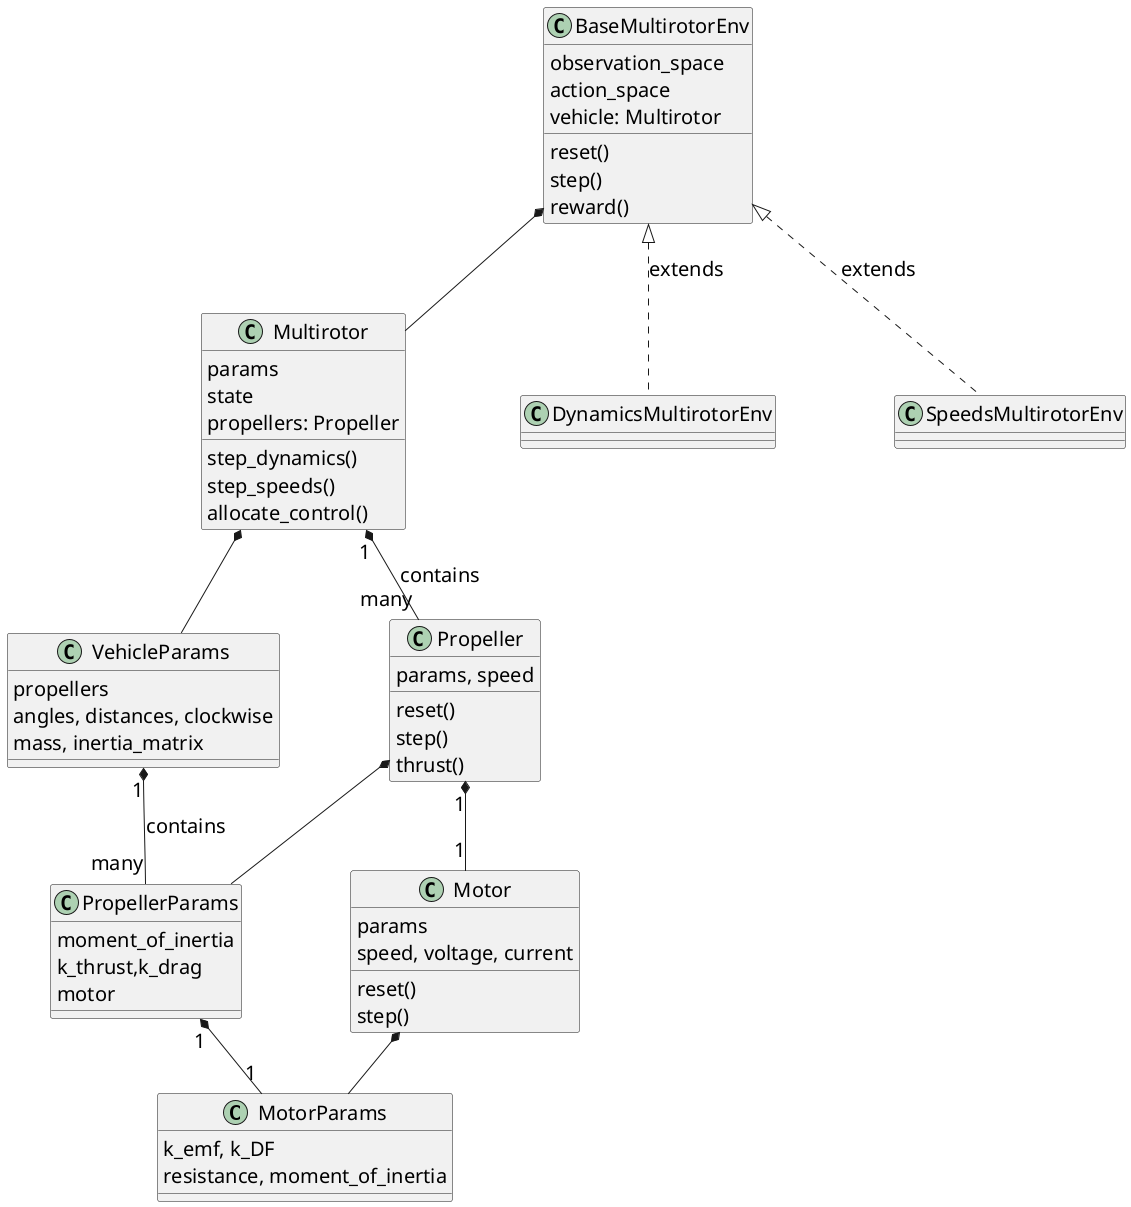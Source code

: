 @startuml
!pragma ratio 1.0

skinparam defaultFontSize 20

class MotorParams {
    {field} k_emf, k_DF
    {field} resistance, moment_of_inertia
}
class PropellerParams {
    {field} moment_of_inertia
    {field} k_thrust,k_drag
    {field} motor
}
class VehicleParams {
    {field} propellers
    {field} angles, distances, clockwise
    {field} mass, inertia_matrix
}

class Propeller {
    {field} params, speed
    reset()
    step()
    thrust()
}
class Motor {
    {field} params
    {field} speed, voltage, current
    reset()
    step()
}
class Multirotor {
    {field} params
    {field} state
    {field} propellers: Propeller
    step_dynamics()
    step_speeds()
    allocate_control()
}
class BaseMultirotorEnv {
    {field} observation_space
    {field} action_space
    {field} vehicle: Multirotor
    reset()
    step()
    reward()
}

class DynamicsMultirotorEnv
class SpeedsMultirotorEnv

BaseMultirotorEnv *-- Multirotor
Multirotor "1" *-- "many" Propeller : contains
Multirotor *-- VehicleParams
Propeller "1" *-- "1" Motor
Propeller *-- PropellerParams
Motor *-- MotorParams
VehicleParams "1" *-- "many" PropellerParams : contains
PropellerParams "1" *-- "1" MotorParams

BaseMultirotorEnv <|.. DynamicsMultirotorEnv : extends
BaseMultirotorEnv <|.. SpeedsMultirotorEnv : extends

@enduml
